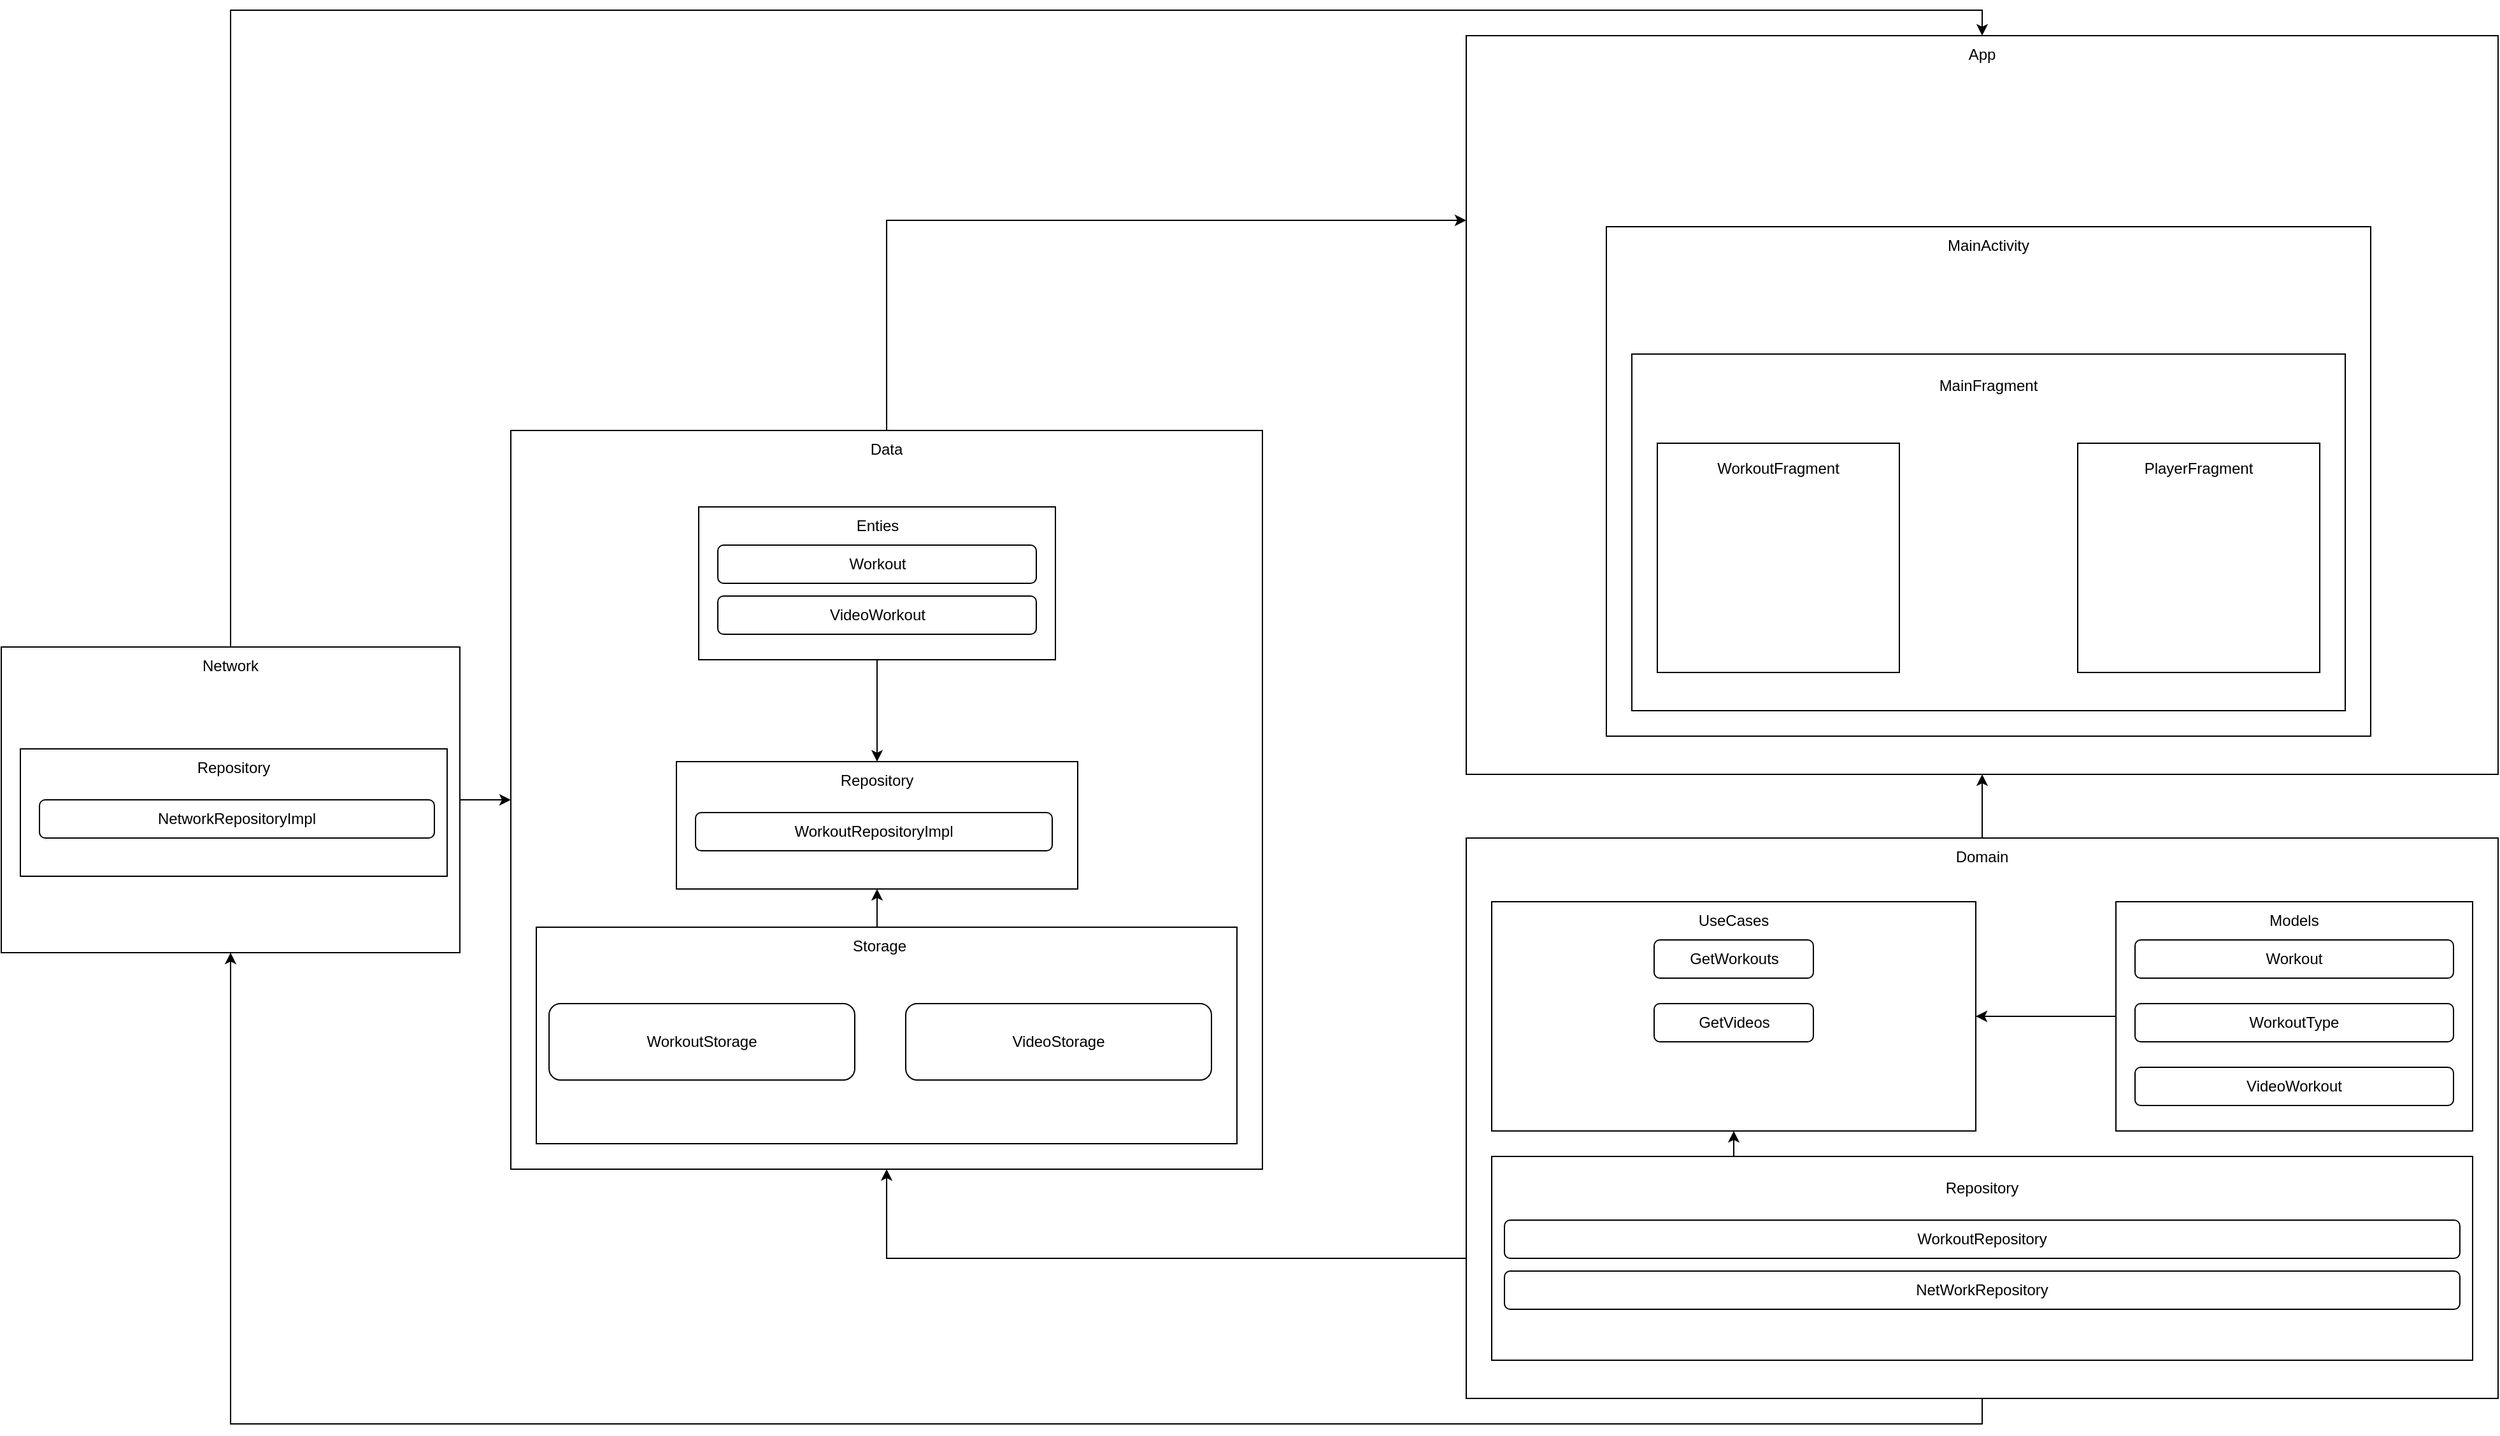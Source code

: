 <mxfile version="26.2.15">
  <diagram id="prtHgNgQTEPvFCAcTncT" name="Page-1">
    <mxGraphModel dx="4080" dy="1444" grid="1" gridSize="10" guides="1" tooltips="1" connect="1" arrows="1" fold="1" page="1" pageScale="1" pageWidth="827" pageHeight="1169" math="0" shadow="0">
      <root>
        <mxCell id="0" />
        <mxCell id="1" parent="0" />
        <mxCell id="QVfd-FqW5D9q3hL5yYqt-33" value="" style="rounded=0;whiteSpace=wrap;html=1;" vertex="1" parent="1">
          <mxGeometry x="-50" y="50" width="810" height="580" as="geometry" />
        </mxCell>
        <mxCell id="QVfd-FqW5D9q3hL5yYqt-3" value="" style="rounded=0;whiteSpace=wrap;html=1;" vertex="1" parent="1">
          <mxGeometry x="60" y="200" width="600" height="400" as="geometry" />
        </mxCell>
        <mxCell id="QVfd-FqW5D9q3hL5yYqt-4" value="MainActivity" style="text;html=1;align=center;verticalAlign=middle;whiteSpace=wrap;rounded=0;" vertex="1" parent="1">
          <mxGeometry x="60" y="200" width="600" height="30" as="geometry" />
        </mxCell>
        <mxCell id="QVfd-FqW5D9q3hL5yYqt-5" value="" style="rounded=0;whiteSpace=wrap;html=1;" vertex="1" parent="1">
          <mxGeometry x="80" y="300" width="560" height="280" as="geometry" />
        </mxCell>
        <mxCell id="QVfd-FqW5D9q3hL5yYqt-6" value="MainFragment" style="text;html=1;align=center;verticalAlign=middle;whiteSpace=wrap;rounded=0;" vertex="1" parent="1">
          <mxGeometry x="80" y="310" width="560" height="30" as="geometry" />
        </mxCell>
        <mxCell id="QVfd-FqW5D9q3hL5yYqt-7" value="" style="rounded=0;whiteSpace=wrap;html=1;" vertex="1" parent="1">
          <mxGeometry x="100" y="370" width="190" height="180" as="geometry" />
        </mxCell>
        <mxCell id="QVfd-FqW5D9q3hL5yYqt-9" value="WorkoutFragment" style="text;html=1;align=center;verticalAlign=middle;whiteSpace=wrap;rounded=0;" vertex="1" parent="1">
          <mxGeometry x="100" y="375" width="190" height="30" as="geometry" />
        </mxCell>
        <mxCell id="QVfd-FqW5D9q3hL5yYqt-10" value="" style="rounded=0;whiteSpace=wrap;html=1;" vertex="1" parent="1">
          <mxGeometry x="430" y="370" width="190" height="180" as="geometry" />
        </mxCell>
        <mxCell id="QVfd-FqW5D9q3hL5yYqt-11" value="PlayerFragment" style="text;html=1;align=center;verticalAlign=middle;whiteSpace=wrap;rounded=0;" vertex="1" parent="1">
          <mxGeometry x="430" y="375" width="190" height="30" as="geometry" />
        </mxCell>
        <mxCell id="QVfd-FqW5D9q3hL5yYqt-39" style="edgeStyle=orthogonalEdgeStyle;rounded=0;orthogonalLoop=1;jettySize=auto;html=1;exitX=0;exitY=0.75;exitDx=0;exitDy=0;entryX=0.5;entryY=1;entryDx=0;entryDy=0;" edge="1" parent="1" source="QVfd-FqW5D9q3hL5yYqt-12" target="QVfd-FqW5D9q3hL5yYqt-36">
          <mxGeometry relative="1" as="geometry" />
        </mxCell>
        <mxCell id="QVfd-FqW5D9q3hL5yYqt-66" style="edgeStyle=orthogonalEdgeStyle;rounded=0;orthogonalLoop=1;jettySize=auto;html=1;exitX=0.5;exitY=1;exitDx=0;exitDy=0;entryX=0.5;entryY=1;entryDx=0;entryDy=0;" edge="1" parent="1" source="QVfd-FqW5D9q3hL5yYqt-12" target="QVfd-FqW5D9q3hL5yYqt-51">
          <mxGeometry relative="1" as="geometry" />
        </mxCell>
        <mxCell id="QVfd-FqW5D9q3hL5yYqt-12" value="" style="rounded=0;whiteSpace=wrap;html=1;" vertex="1" parent="1">
          <mxGeometry x="-50" y="680" width="810" height="440" as="geometry" />
        </mxCell>
        <mxCell id="QVfd-FqW5D9q3hL5yYqt-35" style="edgeStyle=orthogonalEdgeStyle;rounded=0;orthogonalLoop=1;jettySize=auto;html=1;exitX=0.5;exitY=0;exitDx=0;exitDy=0;entryX=0.5;entryY=1;entryDx=0;entryDy=0;" edge="1" parent="1" source="QVfd-FqW5D9q3hL5yYqt-13" target="QVfd-FqW5D9q3hL5yYqt-33">
          <mxGeometry relative="1" as="geometry" />
        </mxCell>
        <mxCell id="QVfd-FqW5D9q3hL5yYqt-13" value="Domain" style="text;html=1;align=center;verticalAlign=middle;whiteSpace=wrap;rounded=0;" vertex="1" parent="1">
          <mxGeometry x="-50" y="680" width="810" height="30" as="geometry" />
        </mxCell>
        <mxCell id="QVfd-FqW5D9q3hL5yYqt-15" value="" style="rounded=0;whiteSpace=wrap;html=1;" vertex="1" parent="1">
          <mxGeometry x="-30" y="730" width="380" height="180" as="geometry" />
        </mxCell>
        <mxCell id="QVfd-FqW5D9q3hL5yYqt-16" value="UseCases" style="text;html=1;align=center;verticalAlign=middle;whiteSpace=wrap;rounded=0;" vertex="1" parent="1">
          <mxGeometry x="-30" y="730" width="380" height="30" as="geometry" />
        </mxCell>
        <mxCell id="QVfd-FqW5D9q3hL5yYqt-17" value="GetWorkouts" style="rounded=1;whiteSpace=wrap;html=1;" vertex="1" parent="1">
          <mxGeometry x="97.5" y="760" width="125" height="30" as="geometry" />
        </mxCell>
        <mxCell id="QVfd-FqW5D9q3hL5yYqt-18" value="GetVideos" style="rounded=1;whiteSpace=wrap;html=1;" vertex="1" parent="1">
          <mxGeometry x="97.5" y="810" width="125" height="30" as="geometry" />
        </mxCell>
        <mxCell id="QVfd-FqW5D9q3hL5yYqt-26" style="edgeStyle=orthogonalEdgeStyle;rounded=0;orthogonalLoop=1;jettySize=auto;html=1;exitX=0;exitY=0.5;exitDx=0;exitDy=0;entryX=1;entryY=0.5;entryDx=0;entryDy=0;" edge="1" parent="1" source="QVfd-FqW5D9q3hL5yYqt-19" target="QVfd-FqW5D9q3hL5yYqt-15">
          <mxGeometry relative="1" as="geometry" />
        </mxCell>
        <mxCell id="QVfd-FqW5D9q3hL5yYqt-19" value="" style="rounded=0;whiteSpace=wrap;html=1;" vertex="1" parent="1">
          <mxGeometry x="460" y="730" width="280" height="180" as="geometry" />
        </mxCell>
        <mxCell id="QVfd-FqW5D9q3hL5yYqt-20" value="Models" style="text;html=1;align=center;verticalAlign=middle;whiteSpace=wrap;rounded=0;" vertex="1" parent="1">
          <mxGeometry x="460" y="730" width="280" height="30" as="geometry" />
        </mxCell>
        <mxCell id="QVfd-FqW5D9q3hL5yYqt-23" value="Workout" style="rounded=1;whiteSpace=wrap;html=1;" vertex="1" parent="1">
          <mxGeometry x="475" y="760" width="250" height="30" as="geometry" />
        </mxCell>
        <mxCell id="QVfd-FqW5D9q3hL5yYqt-24" value="WorkoutType" style="rounded=1;whiteSpace=wrap;html=1;" vertex="1" parent="1">
          <mxGeometry x="475" y="810" width="250" height="30" as="geometry" />
        </mxCell>
        <mxCell id="QVfd-FqW5D9q3hL5yYqt-25" value="VideoWorkout" style="rounded=1;whiteSpace=wrap;html=1;" vertex="1" parent="1">
          <mxGeometry x="475" y="860" width="250" height="30" as="geometry" />
        </mxCell>
        <mxCell id="QVfd-FqW5D9q3hL5yYqt-32" style="edgeStyle=orthogonalEdgeStyle;rounded=0;orthogonalLoop=1;jettySize=auto;html=1;exitX=0.25;exitY=0;exitDx=0;exitDy=0;entryX=0.5;entryY=1;entryDx=0;entryDy=0;" edge="1" parent="1" source="QVfd-FqW5D9q3hL5yYqt-27" target="QVfd-FqW5D9q3hL5yYqt-15">
          <mxGeometry relative="1" as="geometry" />
        </mxCell>
        <mxCell id="QVfd-FqW5D9q3hL5yYqt-27" value="" style="rounded=0;whiteSpace=wrap;html=1;" vertex="1" parent="1">
          <mxGeometry x="-30" y="930" width="770" height="160" as="geometry" />
        </mxCell>
        <mxCell id="QVfd-FqW5D9q3hL5yYqt-28" value="Repository" style="text;html=1;align=center;verticalAlign=middle;whiteSpace=wrap;rounded=0;" vertex="1" parent="1">
          <mxGeometry x="-25" y="940" width="760" height="30" as="geometry" />
        </mxCell>
        <mxCell id="QVfd-FqW5D9q3hL5yYqt-30" value="WorkoutRepository" style="rounded=1;whiteSpace=wrap;html=1;" vertex="1" parent="1">
          <mxGeometry x="-20" y="980" width="750" height="30" as="geometry" />
        </mxCell>
        <mxCell id="QVfd-FqW5D9q3hL5yYqt-34" value="App" style="text;html=1;align=center;verticalAlign=middle;whiteSpace=wrap;rounded=0;" vertex="1" parent="1">
          <mxGeometry x="-50" y="50" width="810" height="30" as="geometry" />
        </mxCell>
        <mxCell id="QVfd-FqW5D9q3hL5yYqt-36" value="" style="rounded=0;whiteSpace=wrap;html=1;" vertex="1" parent="1">
          <mxGeometry x="-800" y="360" width="590" height="580" as="geometry" />
        </mxCell>
        <mxCell id="QVfd-FqW5D9q3hL5yYqt-38" style="edgeStyle=orthogonalEdgeStyle;rounded=0;orthogonalLoop=1;jettySize=auto;html=1;exitX=0.5;exitY=0;exitDx=0;exitDy=0;entryX=0;entryY=0.25;entryDx=0;entryDy=0;" edge="1" parent="1" source="QVfd-FqW5D9q3hL5yYqt-37" target="QVfd-FqW5D9q3hL5yYqt-33">
          <mxGeometry relative="1" as="geometry" />
        </mxCell>
        <mxCell id="QVfd-FqW5D9q3hL5yYqt-37" value="Data" style="text;html=1;align=center;verticalAlign=middle;whiteSpace=wrap;rounded=0;" vertex="1" parent="1">
          <mxGeometry x="-800" y="360" width="590" height="30" as="geometry" />
        </mxCell>
        <mxCell id="QVfd-FqW5D9q3hL5yYqt-44" value="" style="rounded=0;whiteSpace=wrap;html=1;" vertex="1" parent="1">
          <mxGeometry x="-670" y="620" width="315" height="100" as="geometry" />
        </mxCell>
        <mxCell id="QVfd-FqW5D9q3hL5yYqt-45" value="WorkoutRepositoryImpl" style="rounded=1;whiteSpace=wrap;html=1;" vertex="1" parent="1">
          <mxGeometry x="-655" y="660" width="280" height="30" as="geometry" />
        </mxCell>
        <mxCell id="QVfd-FqW5D9q3hL5yYqt-46" value="Repository" style="text;html=1;align=center;verticalAlign=middle;whiteSpace=wrap;rounded=0;" vertex="1" parent="1">
          <mxGeometry x="-670" y="620" width="315" height="30" as="geometry" />
        </mxCell>
        <mxCell id="QVfd-FqW5D9q3hL5yYqt-58" style="edgeStyle=orthogonalEdgeStyle;rounded=0;orthogonalLoop=1;jettySize=auto;html=1;exitX=0.5;exitY=1;exitDx=0;exitDy=0;entryX=0.5;entryY=0;entryDx=0;entryDy=0;" edge="1" parent="1" source="QVfd-FqW5D9q3hL5yYqt-47" target="QVfd-FqW5D9q3hL5yYqt-46">
          <mxGeometry relative="1" as="geometry" />
        </mxCell>
        <mxCell id="QVfd-FqW5D9q3hL5yYqt-47" value="" style="rounded=0;whiteSpace=wrap;html=1;" vertex="1" parent="1">
          <mxGeometry x="-652.5" y="420" width="280" height="120" as="geometry" />
        </mxCell>
        <mxCell id="QVfd-FqW5D9q3hL5yYqt-48" value="Enties" style="text;html=1;align=center;verticalAlign=middle;whiteSpace=wrap;rounded=0;" vertex="1" parent="1">
          <mxGeometry x="-652.5" y="420" width="280" height="30" as="geometry" />
        </mxCell>
        <mxCell id="QVfd-FqW5D9q3hL5yYqt-50" value="NetWorkRepository" style="rounded=1;whiteSpace=wrap;html=1;" vertex="1" parent="1">
          <mxGeometry x="-20" y="1020" width="750" height="30" as="geometry" />
        </mxCell>
        <mxCell id="QVfd-FqW5D9q3hL5yYqt-65" style="edgeStyle=orthogonalEdgeStyle;rounded=0;orthogonalLoop=1;jettySize=auto;html=1;exitX=1;exitY=0.5;exitDx=0;exitDy=0;entryX=0;entryY=0.5;entryDx=0;entryDy=0;" edge="1" parent="1" source="QVfd-FqW5D9q3hL5yYqt-51" target="QVfd-FqW5D9q3hL5yYqt-36">
          <mxGeometry relative="1" as="geometry" />
        </mxCell>
        <mxCell id="QVfd-FqW5D9q3hL5yYqt-51" value="" style="rounded=0;whiteSpace=wrap;html=1;" vertex="1" parent="1">
          <mxGeometry x="-1200" y="530" width="360" height="240" as="geometry" />
        </mxCell>
        <mxCell id="QVfd-FqW5D9q3hL5yYqt-67" style="edgeStyle=orthogonalEdgeStyle;rounded=0;orthogonalLoop=1;jettySize=auto;html=1;exitX=0.5;exitY=0;exitDx=0;exitDy=0;entryX=0.5;entryY=0;entryDx=0;entryDy=0;" edge="1" parent="1" source="QVfd-FqW5D9q3hL5yYqt-52" target="QVfd-FqW5D9q3hL5yYqt-34">
          <mxGeometry relative="1" as="geometry" />
        </mxCell>
        <mxCell id="QVfd-FqW5D9q3hL5yYqt-52" value="Network" style="text;html=1;align=center;verticalAlign=middle;whiteSpace=wrap;rounded=0;" vertex="1" parent="1">
          <mxGeometry x="-1200" y="530" width="360" height="30" as="geometry" />
        </mxCell>
        <mxCell id="QVfd-FqW5D9q3hL5yYqt-55" value="" style="rounded=0;whiteSpace=wrap;html=1;" vertex="1" parent="1">
          <mxGeometry x="-1185" y="610" width="335" height="100" as="geometry" />
        </mxCell>
        <mxCell id="QVfd-FqW5D9q3hL5yYqt-53" value="Repository" style="text;html=1;align=center;verticalAlign=middle;whiteSpace=wrap;rounded=0;" vertex="1" parent="1">
          <mxGeometry x="-1185" y="610" width="335" height="30" as="geometry" />
        </mxCell>
        <mxCell id="QVfd-FqW5D9q3hL5yYqt-54" value="NetworkRepositoryImpl" style="rounded=1;whiteSpace=wrap;html=1;" vertex="1" parent="1">
          <mxGeometry x="-1170" y="650" width="310" height="30" as="geometry" />
        </mxCell>
        <mxCell id="QVfd-FqW5D9q3hL5yYqt-56" value="Workout" style="rounded=1;whiteSpace=wrap;html=1;" vertex="1" parent="1">
          <mxGeometry x="-637.5" y="450" width="250" height="30" as="geometry" />
        </mxCell>
        <mxCell id="QVfd-FqW5D9q3hL5yYqt-57" value="VideoWorkout" style="rounded=1;whiteSpace=wrap;html=1;" vertex="1" parent="1">
          <mxGeometry x="-637.5" y="490" width="250" height="30" as="geometry" />
        </mxCell>
        <mxCell id="QVfd-FqW5D9q3hL5yYqt-60" value="" style="rounded=0;whiteSpace=wrap;html=1;" vertex="1" parent="1">
          <mxGeometry x="-780" y="750" width="550" height="170" as="geometry" />
        </mxCell>
        <mxCell id="QVfd-FqW5D9q3hL5yYqt-64" style="edgeStyle=orthogonalEdgeStyle;rounded=0;orthogonalLoop=1;jettySize=auto;html=1;exitX=0.5;exitY=0;exitDx=0;exitDy=0;entryX=0.5;entryY=1;entryDx=0;entryDy=0;" edge="1" parent="1" source="QVfd-FqW5D9q3hL5yYqt-61" target="QVfd-FqW5D9q3hL5yYqt-44">
          <mxGeometry relative="1" as="geometry" />
        </mxCell>
        <mxCell id="QVfd-FqW5D9q3hL5yYqt-61" value="Storage" style="text;html=1;align=center;verticalAlign=middle;whiteSpace=wrap;rounded=0;" vertex="1" parent="1">
          <mxGeometry x="-652.5" y="750" width="282.5" height="30" as="geometry" />
        </mxCell>
        <mxCell id="QVfd-FqW5D9q3hL5yYqt-62" value="WorkoutStorage" style="rounded=1;whiteSpace=wrap;html=1;" vertex="1" parent="1">
          <mxGeometry x="-770" y="810" width="240" height="60" as="geometry" />
        </mxCell>
        <mxCell id="QVfd-FqW5D9q3hL5yYqt-63" value="VideoStorage" style="rounded=1;whiteSpace=wrap;html=1;" vertex="1" parent="1">
          <mxGeometry x="-490" y="810" width="240" height="60" as="geometry" />
        </mxCell>
      </root>
    </mxGraphModel>
  </diagram>
</mxfile>
